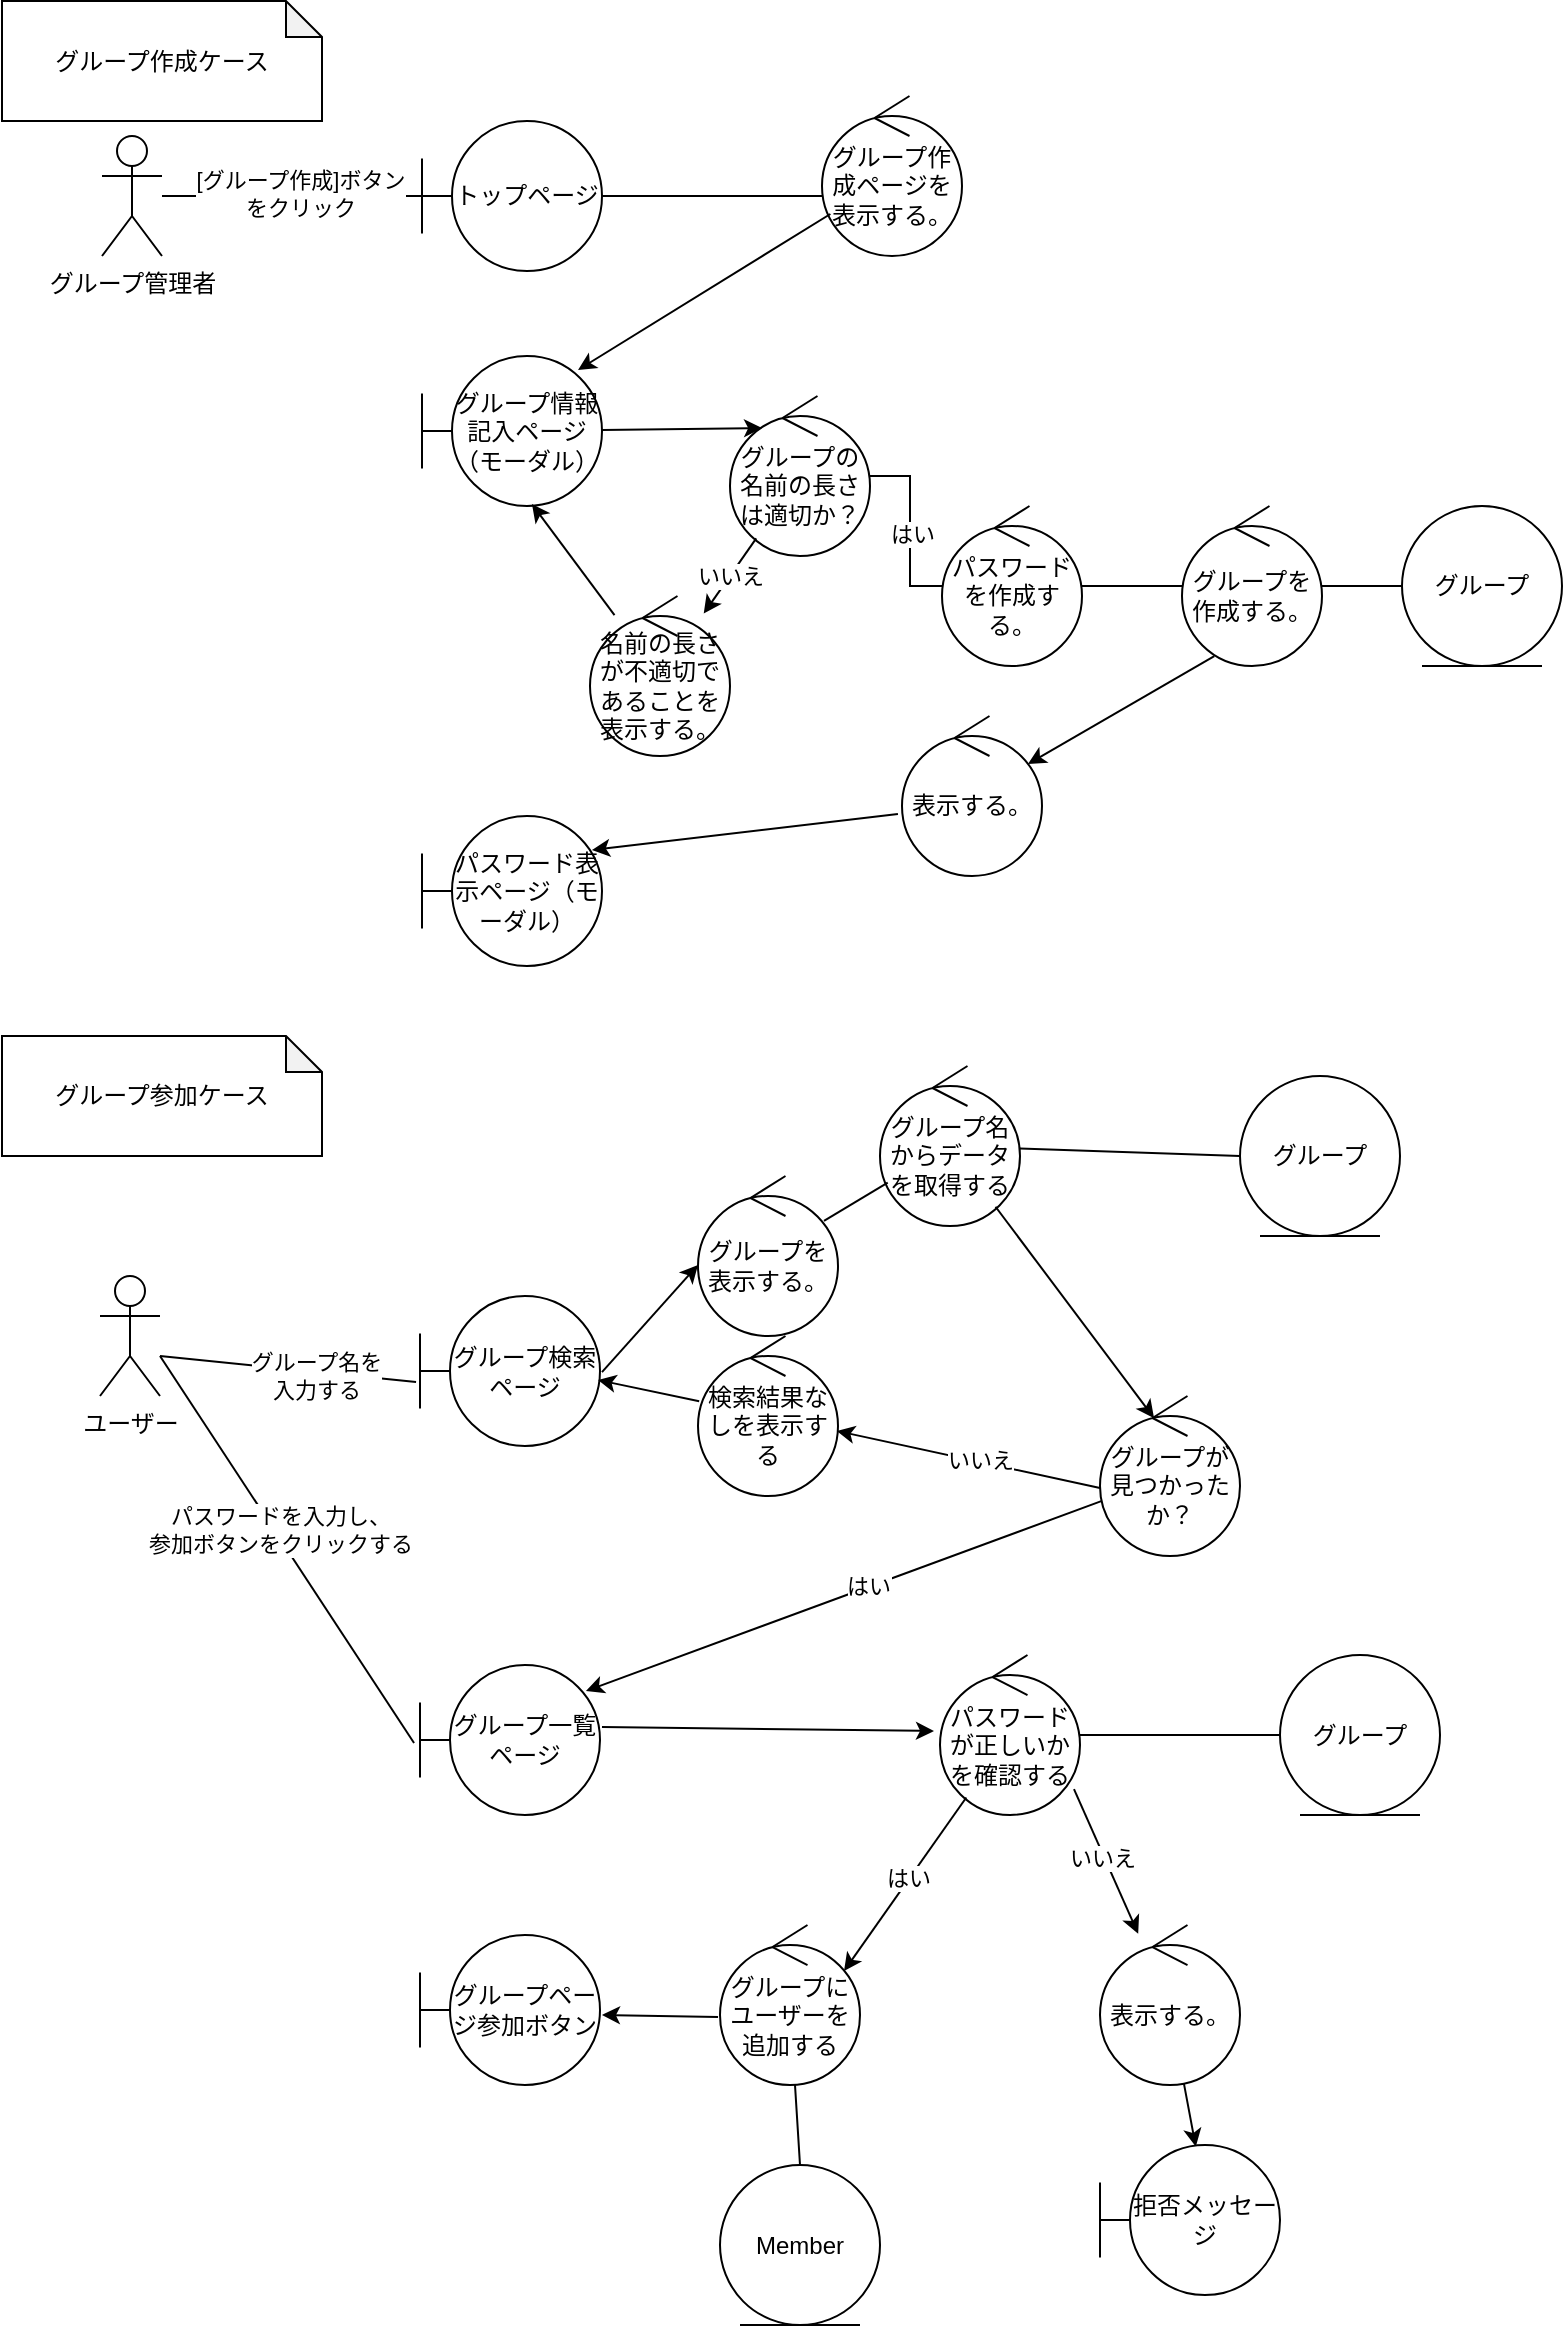 <mxfile version="20.0.3" type="github" pages="2">
  <diagram id="H1uxGlW3iGUyW5Hqwg1S" name="ルールグループシステム">
    <mxGraphModel dx="1002" dy="612" grid="1" gridSize="10" guides="1" tooltips="1" connect="1" arrows="1" fold="1" page="1" pageScale="1" pageWidth="827" pageHeight="1169" math="0" shadow="0">
      <root>
        <mxCell id="0" />
        <mxCell id="1" parent="0" />
        <mxCell id="taYDyw4AJL5Jt9h-xHY9-10" style="edgeStyle=orthogonalEdgeStyle;rounded=0;orthogonalLoop=1;jettySize=auto;html=1;entryX=0.143;entryY=0.625;entryDx=0;entryDy=0;entryPerimeter=0;endArrow=none;endFill=0;" parent="1" source="taYDyw4AJL5Jt9h-xHY9-1" target="taYDyw4AJL5Jt9h-xHY9-5" edge="1">
          <mxGeometry relative="1" as="geometry" />
        </mxCell>
        <mxCell id="taYDyw4AJL5Jt9h-xHY9-1" value="トップページ" style="shape=umlBoundary;whiteSpace=wrap;html=1;" parent="1" vertex="1">
          <mxGeometry x="240" y="112.5" width="90" height="75" as="geometry" />
        </mxCell>
        <mxCell id="taYDyw4AJL5Jt9h-xHY9-7" style="edgeStyle=orthogonalEdgeStyle;rounded=0;orthogonalLoop=1;jettySize=auto;html=1;endArrow=none;endFill=0;" parent="1" source="taYDyw4AJL5Jt9h-xHY9-2" target="taYDyw4AJL5Jt9h-xHY9-1" edge="1">
          <mxGeometry relative="1" as="geometry" />
        </mxCell>
        <mxCell id="taYDyw4AJL5Jt9h-xHY9-8" value="&lt;div&gt;[グループ作成]ボタン&lt;/div&gt;&lt;div&gt;をクリック&lt;/div&gt;" style="edgeLabel;html=1;align=center;verticalAlign=middle;resizable=0;points=[];" parent="taYDyw4AJL5Jt9h-xHY9-7" vertex="1" connectable="0">
          <mxGeometry x="0.061" y="1" relative="1" as="geometry">
            <mxPoint as="offset" />
          </mxGeometry>
        </mxCell>
        <mxCell id="taYDyw4AJL5Jt9h-xHY9-2" value="グループ管理者" style="shape=umlActor;verticalLabelPosition=bottom;verticalAlign=top;html=1;outlineConnect=0;" parent="1" vertex="1">
          <mxGeometry x="80" y="120" width="30" height="60" as="geometry" />
        </mxCell>
        <mxCell id="taYDyw4AJL5Jt9h-xHY9-4" value="グループ情報記入ページ（モーダル）" style="shape=umlBoundary;whiteSpace=wrap;html=1;" parent="1" vertex="1">
          <mxGeometry x="240" y="230" width="90" height="75" as="geometry" />
        </mxCell>
        <mxCell id="taYDyw4AJL5Jt9h-xHY9-5" value="グループ作成ページを表示する。" style="ellipse;shape=umlControl;whiteSpace=wrap;html=1;" parent="1" vertex="1">
          <mxGeometry x="440" y="100" width="70" height="80" as="geometry" />
        </mxCell>
        <mxCell id="taYDyw4AJL5Jt9h-xHY9-12" value="" style="endArrow=classic;html=1;rounded=0;entryX=0.867;entryY=0.093;entryDx=0;entryDy=0;entryPerimeter=0;" parent="1" source="taYDyw4AJL5Jt9h-xHY9-5" target="taYDyw4AJL5Jt9h-xHY9-4" edge="1">
          <mxGeometry width="50" height="50" relative="1" as="geometry">
            <mxPoint x="390" y="390" as="sourcePoint" />
            <mxPoint x="440" y="340" as="targetPoint" />
          </mxGeometry>
        </mxCell>
        <mxCell id="taYDyw4AJL5Jt9h-xHY9-13" value="&lt;div&gt;パスワード表示ページ（モーダル）&lt;/div&gt;" style="shape=umlBoundary;whiteSpace=wrap;html=1;" parent="1" vertex="1">
          <mxGeometry x="240" y="460" width="90" height="75" as="geometry" />
        </mxCell>
        <mxCell id="taYDyw4AJL5Jt9h-xHY9-19" style="edgeStyle=orthogonalEdgeStyle;rounded=0;orthogonalLoop=1;jettySize=auto;html=1;endArrow=none;endFill=0;" parent="1" source="taYDyw4AJL5Jt9h-xHY9-14" target="taYDyw4AJL5Jt9h-xHY9-16" edge="1">
          <mxGeometry relative="1" as="geometry" />
        </mxCell>
        <mxCell id="taYDyw4AJL5Jt9h-xHY9-77" value="はい" style="edgeLabel;html=1;align=center;verticalAlign=middle;resizable=0;points=[];" parent="taYDyw4AJL5Jt9h-xHY9-19" vertex="1" connectable="0">
          <mxGeometry x="0.077" y="1" relative="1" as="geometry">
            <mxPoint as="offset" />
          </mxGeometry>
        </mxCell>
        <mxCell id="taYDyw4AJL5Jt9h-xHY9-14" value="グループの名前の長さは適切か？" style="ellipse;shape=umlControl;whiteSpace=wrap;html=1;" parent="1" vertex="1">
          <mxGeometry x="394" y="250" width="70" height="80" as="geometry" />
        </mxCell>
        <mxCell id="taYDyw4AJL5Jt9h-xHY9-15" value="" style="endArrow=classic;html=1;rounded=0;entryX=0.229;entryY=0.2;entryDx=0;entryDy=0;entryPerimeter=0;" parent="1" source="taYDyw4AJL5Jt9h-xHY9-4" target="taYDyw4AJL5Jt9h-xHY9-14" edge="1">
          <mxGeometry width="50" height="50" relative="1" as="geometry">
            <mxPoint x="454.184" y="168.964" as="sourcePoint" />
            <mxPoint x="328.03" y="246.975" as="targetPoint" />
          </mxGeometry>
        </mxCell>
        <mxCell id="taYDyw4AJL5Jt9h-xHY9-20" style="edgeStyle=orthogonalEdgeStyle;rounded=0;orthogonalLoop=1;jettySize=auto;html=1;endArrow=none;endFill=0;" parent="1" source="taYDyw4AJL5Jt9h-xHY9-16" target="taYDyw4AJL5Jt9h-xHY9-17" edge="1">
          <mxGeometry relative="1" as="geometry" />
        </mxCell>
        <mxCell id="taYDyw4AJL5Jt9h-xHY9-16" value="パスワードを作成する。" style="ellipse;shape=umlControl;whiteSpace=wrap;html=1;" parent="1" vertex="1">
          <mxGeometry x="500" y="305" width="70" height="80" as="geometry" />
        </mxCell>
        <mxCell id="taYDyw4AJL5Jt9h-xHY9-25" style="edgeStyle=orthogonalEdgeStyle;rounded=0;orthogonalLoop=1;jettySize=auto;html=1;entryX=0;entryY=0.5;entryDx=0;entryDy=0;endArrow=none;endFill=0;" parent="1" source="taYDyw4AJL5Jt9h-xHY9-17" target="taYDyw4AJL5Jt9h-xHY9-18" edge="1">
          <mxGeometry relative="1" as="geometry" />
        </mxCell>
        <mxCell id="taYDyw4AJL5Jt9h-xHY9-17" value="グループを作成する。" style="ellipse;shape=umlControl;whiteSpace=wrap;html=1;" parent="1" vertex="1">
          <mxGeometry x="620" y="305" width="70" height="80" as="geometry" />
        </mxCell>
        <mxCell id="taYDyw4AJL5Jt9h-xHY9-18" value="グループ" style="ellipse;shape=umlEntity;whiteSpace=wrap;html=1;" parent="1" vertex="1">
          <mxGeometry x="730" y="305" width="80" height="80" as="geometry" />
        </mxCell>
        <mxCell id="taYDyw4AJL5Jt9h-xHY9-22" value="表示する。" style="ellipse;shape=umlControl;whiteSpace=wrap;html=1;" parent="1" vertex="1">
          <mxGeometry x="480" y="410" width="70" height="80" as="geometry" />
        </mxCell>
        <mxCell id="taYDyw4AJL5Jt9h-xHY9-23" value="" style="endArrow=classic;html=1;rounded=0;entryX=0.9;entryY=0.3;entryDx=0;entryDy=0;entryPerimeter=0;" parent="1" target="taYDyw4AJL5Jt9h-xHY9-22" edge="1">
          <mxGeometry width="50" height="50" relative="1" as="geometry">
            <mxPoint x="636.154" y="380.004" as="sourcePoint" />
            <mxPoint x="550" y="430" as="targetPoint" />
          </mxGeometry>
        </mxCell>
        <mxCell id="taYDyw4AJL5Jt9h-xHY9-24" value="" style="endArrow=classic;html=1;rounded=0;entryX=0.944;entryY=0.227;entryDx=0;entryDy=0;entryPerimeter=0;exitX=-0.029;exitY=0.613;exitDx=0;exitDy=0;exitPerimeter=0;" parent="1" source="taYDyw4AJL5Jt9h-xHY9-22" target="taYDyw4AJL5Jt9h-xHY9-13" edge="1">
          <mxGeometry width="50" height="50" relative="1" as="geometry">
            <mxPoint x="460.154" y="450.004" as="sourcePoint" />
            <mxPoint x="367" y="504" as="targetPoint" />
          </mxGeometry>
        </mxCell>
        <mxCell id="taYDyw4AJL5Jt9h-xHY9-26" value="ユーザー" style="shape=umlActor;verticalLabelPosition=bottom;verticalAlign=top;html=1;outlineConnect=0;" parent="1" vertex="1">
          <mxGeometry x="79" y="690" width="30" height="60" as="geometry" />
        </mxCell>
        <mxCell id="taYDyw4AJL5Jt9h-xHY9-27" value="グループ検索ページ" style="shape=umlBoundary;whiteSpace=wrap;html=1;" parent="1" vertex="1">
          <mxGeometry x="239" y="700" width="90" height="75" as="geometry" />
        </mxCell>
        <mxCell id="taYDyw4AJL5Jt9h-xHY9-29" value="グループを表示する。" style="ellipse;shape=umlControl;whiteSpace=wrap;html=1;" parent="1" vertex="1">
          <mxGeometry x="378" y="640" width="70" height="80" as="geometry" />
        </mxCell>
        <mxCell id="taYDyw4AJL5Jt9h-xHY9-31" value="グループ一覧ページ" style="shape=umlBoundary;whiteSpace=wrap;html=1;" parent="1" vertex="1">
          <mxGeometry x="239" y="884.51" width="90" height="75" as="geometry" />
        </mxCell>
        <mxCell id="taYDyw4AJL5Jt9h-xHY9-32" value="グループにユーザーを追加する" style="ellipse;shape=umlControl;whiteSpace=wrap;html=1;" parent="1" vertex="1">
          <mxGeometry x="389" y="1014.51" width="70" height="80" as="geometry" />
        </mxCell>
        <mxCell id="taYDyw4AJL5Jt9h-xHY9-35" style="edgeStyle=orthogonalEdgeStyle;rounded=0;orthogonalLoop=1;jettySize=auto;html=1;endArrow=none;endFill=0;" parent="1" source="taYDyw4AJL5Jt9h-xHY9-33" target="taYDyw4AJL5Jt9h-xHY9-34" edge="1">
          <mxGeometry relative="1" as="geometry" />
        </mxCell>
        <mxCell id="taYDyw4AJL5Jt9h-xHY9-33" value="パスワードが正しいかを確認する" style="ellipse;shape=umlControl;whiteSpace=wrap;html=1;" parent="1" vertex="1">
          <mxGeometry x="499" y="879.51" width="70" height="80" as="geometry" />
        </mxCell>
        <mxCell id="taYDyw4AJL5Jt9h-xHY9-34" value="グループ" style="ellipse;shape=umlEntity;whiteSpace=wrap;html=1;" parent="1" vertex="1">
          <mxGeometry x="669" y="879.51" width="80" height="80" as="geometry" />
        </mxCell>
        <mxCell id="taYDyw4AJL5Jt9h-xHY9-36" value="" style="endArrow=classic;html=1;rounded=0;entryX=0.886;entryY=0.288;entryDx=0;entryDy=0;entryPerimeter=0;" parent="1" source="taYDyw4AJL5Jt9h-xHY9-33" target="taYDyw4AJL5Jt9h-xHY9-32" edge="1">
          <mxGeometry width="50" height="50" relative="1" as="geometry">
            <mxPoint x="569.004" y="974.514" as="sourcePoint" />
            <mxPoint x="475.85" y="1028.51" as="targetPoint" />
          </mxGeometry>
        </mxCell>
        <mxCell id="taYDyw4AJL5Jt9h-xHY9-48" value="はい" style="edgeLabel;html=1;align=center;verticalAlign=middle;resizable=0;points=[];" parent="taYDyw4AJL5Jt9h-xHY9-36" vertex="1" connectable="0">
          <mxGeometry x="-0.072" y="-1" relative="1" as="geometry">
            <mxPoint as="offset" />
          </mxGeometry>
        </mxCell>
        <mxCell id="taYDyw4AJL5Jt9h-xHY9-37" value="表示する。" style="ellipse;shape=umlControl;whiteSpace=wrap;html=1;" parent="1" vertex="1">
          <mxGeometry x="579" y="1014.51" width="70" height="80" as="geometry" />
        </mxCell>
        <mxCell id="taYDyw4AJL5Jt9h-xHY9-38" value="グループページ参加ボタン" style="shape=umlBoundary;whiteSpace=wrap;html=1;" parent="1" vertex="1">
          <mxGeometry x="239" y="1019.51" width="90" height="75" as="geometry" />
        </mxCell>
        <mxCell id="taYDyw4AJL5Jt9h-xHY9-39" value="" style="endArrow=classic;html=1;rounded=0;entryX=1.011;entryY=0.533;entryDx=0;entryDy=0;entryPerimeter=0;exitX=-0.014;exitY=0.575;exitDx=0;exitDy=0;exitPerimeter=0;" parent="1" source="taYDyw4AJL5Jt9h-xHY9-32" target="taYDyw4AJL5Jt9h-xHY9-38" edge="1">
          <mxGeometry width="50" height="50" relative="1" as="geometry">
            <mxPoint x="364.96" y="1064.51" as="sourcePoint" />
            <mxPoint x="309" y="1147.51" as="targetPoint" />
          </mxGeometry>
        </mxCell>
        <mxCell id="taYDyw4AJL5Jt9h-xHY9-40" value="" style="endArrow=classic;html=1;rounded=0;entryX=0;entryY=0.556;entryDx=0;entryDy=0;entryPerimeter=0;exitX=1.011;exitY=0.507;exitDx=0;exitDy=0;exitPerimeter=0;" parent="1" source="taYDyw4AJL5Jt9h-xHY9-27" target="taYDyw4AJL5Jt9h-xHY9-29" edge="1">
          <mxGeometry width="50" height="50" relative="1" as="geometry">
            <mxPoint x="522.233" y="886.323" as="sourcePoint" />
            <mxPoint x="461.02" y="973.04" as="targetPoint" />
          </mxGeometry>
        </mxCell>
        <mxCell id="taYDyw4AJL5Jt9h-xHY9-41" value="" style="endArrow=classic;html=1;rounded=0;entryX=0.922;entryY=0.173;entryDx=0;entryDy=0;entryPerimeter=0;" parent="1" source="taYDyw4AJL5Jt9h-xHY9-65" target="taYDyw4AJL5Jt9h-xHY9-31" edge="1">
          <mxGeometry width="50" height="50" relative="1" as="geometry">
            <mxPoint x="339.99" y="748.025" as="sourcePoint" />
            <mxPoint x="409" y="751.98" as="targetPoint" />
            <Array as="points" />
          </mxGeometry>
        </mxCell>
        <mxCell id="taYDyw4AJL5Jt9h-xHY9-66" value="はい" style="edgeLabel;html=1;align=center;verticalAlign=middle;resizable=0;points=[];" parent="taYDyw4AJL5Jt9h-xHY9-41" vertex="1" connectable="0">
          <mxGeometry x="-0.091" y="-1" relative="1" as="geometry">
            <mxPoint as="offset" />
          </mxGeometry>
        </mxCell>
        <mxCell id="taYDyw4AJL5Jt9h-xHY9-42" style="rounded=0;orthogonalLoop=1;jettySize=auto;html=1;entryX=-0.033;entryY=0.52;entryDx=0;entryDy=0;entryPerimeter=0;endArrow=none;endFill=0;" parent="1" target="taYDyw4AJL5Jt9h-xHY9-31" edge="1">
          <mxGeometry relative="1" as="geometry">
            <mxPoint x="109" y="730" as="sourcePoint" />
            <mxPoint x="229.01" y="730" as="targetPoint" />
          </mxGeometry>
        </mxCell>
        <mxCell id="taYDyw4AJL5Jt9h-xHY9-46" value="&lt;div&gt;パスワードを入力し、&lt;/div&gt;&lt;div&gt;参加ボタンをクリックする&lt;/div&gt;" style="edgeLabel;html=1;align=center;verticalAlign=middle;resizable=0;points=[];" parent="taYDyw4AJL5Jt9h-xHY9-42" vertex="1" connectable="0">
          <mxGeometry x="-0.261" y="-3" relative="1" as="geometry">
            <mxPoint x="15" y="14" as="offset" />
          </mxGeometry>
        </mxCell>
        <mxCell id="taYDyw4AJL5Jt9h-xHY9-44" style="rounded=0;orthogonalLoop=1;jettySize=auto;html=1;entryX=-0.022;entryY=0.573;entryDx=0;entryDy=0;entryPerimeter=0;endArrow=none;endFill=0;" parent="1" target="taYDyw4AJL5Jt9h-xHY9-27" edge="1">
          <mxGeometry relative="1" as="geometry">
            <mxPoint x="109" y="730" as="sourcePoint" />
            <mxPoint x="246.03" y="859" as="targetPoint" />
          </mxGeometry>
        </mxCell>
        <mxCell id="taYDyw4AJL5Jt9h-xHY9-45" value="&lt;div&gt;グループ名を&lt;/div&gt;&lt;div&gt;入力する&lt;/div&gt;" style="edgeLabel;html=1;align=center;verticalAlign=middle;resizable=0;points=[];" parent="taYDyw4AJL5Jt9h-xHY9-44" vertex="1" connectable="0">
          <mxGeometry x="0.222" y="-2" relative="1" as="geometry">
            <mxPoint as="offset" />
          </mxGeometry>
        </mxCell>
        <mxCell id="taYDyw4AJL5Jt9h-xHY9-47" value="" style="endArrow=classic;html=1;rounded=0;entryX=-0.043;entryY=0.475;entryDx=0;entryDy=0;entryPerimeter=0;exitX=1.011;exitY=0.413;exitDx=0;exitDy=0;exitPerimeter=0;" parent="1" source="taYDyw4AJL5Jt9h-xHY9-31" target="taYDyw4AJL5Jt9h-xHY9-33" edge="1">
          <mxGeometry width="50" height="50" relative="1" as="geometry">
            <mxPoint x="414.843" y="844.138" as="sourcePoint" />
            <mxPoint x="331.98" y="907.485" as="targetPoint" />
          </mxGeometry>
        </mxCell>
        <mxCell id="taYDyw4AJL5Jt9h-xHY9-49" value="" style="endArrow=classic;html=1;rounded=0;exitX=0.957;exitY=0.838;exitDx=0;exitDy=0;exitPerimeter=0;" parent="1" source="taYDyw4AJL5Jt9h-xHY9-33" target="taYDyw4AJL5Jt9h-xHY9-37" edge="1">
          <mxGeometry width="50" height="50" relative="1" as="geometry">
            <mxPoint x="522.233" y="960.833" as="sourcePoint" />
            <mxPoint x="461.02" y="1047.55" as="targetPoint" />
          </mxGeometry>
        </mxCell>
        <mxCell id="taYDyw4AJL5Jt9h-xHY9-50" value="いいえ" style="edgeLabel;html=1;align=center;verticalAlign=middle;resizable=0;points=[];" parent="taYDyw4AJL5Jt9h-xHY9-49" vertex="1" connectable="0">
          <mxGeometry x="-0.072" y="-1" relative="1" as="geometry">
            <mxPoint as="offset" />
          </mxGeometry>
        </mxCell>
        <mxCell id="taYDyw4AJL5Jt9h-xHY9-52" value="" style="endArrow=classic;html=1;rounded=0;" parent="1" source="taYDyw4AJL5Jt9h-xHY9-37" edge="1">
          <mxGeometry width="50" height="50" relative="1" as="geometry">
            <mxPoint x="459" y="1163.495" as="sourcePoint" />
            <mxPoint x="626.879" y="1125.347" as="targetPoint" />
          </mxGeometry>
        </mxCell>
        <mxCell id="taYDyw4AJL5Jt9h-xHY9-53" value="拒否メッセージ" style="shape=umlBoundary;whiteSpace=wrap;html=1;" parent="1" vertex="1">
          <mxGeometry x="579" y="1124.51" width="90" height="75" as="geometry" />
        </mxCell>
        <mxCell id="taYDyw4AJL5Jt9h-xHY9-54" value="グループ名からデータを取得する" style="ellipse;shape=umlControl;whiteSpace=wrap;html=1;" parent="1" vertex="1">
          <mxGeometry x="469" y="585" width="70" height="80" as="geometry" />
        </mxCell>
        <mxCell id="taYDyw4AJL5Jt9h-xHY9-56" value="グループ" style="ellipse;shape=umlEntity;whiteSpace=wrap;html=1;" parent="1" vertex="1">
          <mxGeometry x="649" y="590" width="80" height="80" as="geometry" />
        </mxCell>
        <mxCell id="taYDyw4AJL5Jt9h-xHY9-57" style="rounded=0;orthogonalLoop=1;jettySize=auto;html=1;entryX=0;entryY=0.5;entryDx=0;entryDy=0;endArrow=none;endFill=0;" parent="1" target="taYDyw4AJL5Jt9h-xHY9-56" edge="1">
          <mxGeometry relative="1" as="geometry">
            <mxPoint x="538.984" y="626.206" as="sourcePoint" />
            <mxPoint x="676.03" y="797" as="targetPoint" />
          </mxGeometry>
        </mxCell>
        <mxCell id="taYDyw4AJL5Jt9h-xHY9-60" style="rounded=0;orthogonalLoop=1;jettySize=auto;html=1;entryX=0.9;entryY=0.281;entryDx=0;entryDy=0;endArrow=none;endFill=0;entryPerimeter=0;" parent="1" target="taYDyw4AJL5Jt9h-xHY9-29" edge="1">
          <mxGeometry relative="1" as="geometry">
            <mxPoint x="472.87" y="643.283" as="sourcePoint" />
            <mxPoint x="649" y="660" as="targetPoint" />
          </mxGeometry>
        </mxCell>
        <mxCell id="taYDyw4AJL5Jt9h-xHY9-61" value="Member" style="ellipse;shape=umlEntity;whiteSpace=wrap;html=1;" parent="1" vertex="1">
          <mxGeometry x="389" y="1134.51" width="80" height="80" as="geometry" />
        </mxCell>
        <mxCell id="taYDyw4AJL5Jt9h-xHY9-62" style="rounded=0;orthogonalLoop=1;jettySize=auto;html=1;endArrow=none;endFill=0;exitX=0.5;exitY=0;exitDx=0;exitDy=0;" parent="1" source="taYDyw4AJL5Jt9h-xHY9-61" target="taYDyw4AJL5Jt9h-xHY9-32" edge="1">
          <mxGeometry relative="1" as="geometry">
            <mxPoint x="524.81" y="764.081" as="sourcePoint" />
            <mxPoint x="472" y="804.49" as="targetPoint" />
          </mxGeometry>
        </mxCell>
        <mxCell id="taYDyw4AJL5Jt9h-xHY9-65" value="グループが見つかったか？" style="ellipse;shape=umlControl;whiteSpace=wrap;html=1;" parent="1" vertex="1">
          <mxGeometry x="579" y="750" width="70" height="80" as="geometry" />
        </mxCell>
        <mxCell id="taYDyw4AJL5Jt9h-xHY9-68" value="" style="endArrow=classic;html=1;rounded=0;entryX=0.386;entryY=0.138;entryDx=0;entryDy=0;entryPerimeter=0;" parent="1" target="taYDyw4AJL5Jt9h-xHY9-65" edge="1">
          <mxGeometry width="50" height="50" relative="1" as="geometry">
            <mxPoint x="526.778" y="655.37" as="sourcePoint" />
            <mxPoint x="388" y="694.48" as="targetPoint" />
          </mxGeometry>
        </mxCell>
        <mxCell id="taYDyw4AJL5Jt9h-xHY9-72" value="検索結果なしを表示する" style="ellipse;shape=umlControl;whiteSpace=wrap;html=1;" parent="1" vertex="1">
          <mxGeometry x="378" y="720" width="70" height="80" as="geometry" />
        </mxCell>
        <mxCell id="taYDyw4AJL5Jt9h-xHY9-73" value="" style="endArrow=classic;html=1;rounded=0;exitX=0;exitY=0.575;exitDx=0;exitDy=0;exitPerimeter=0;" parent="1" source="taYDyw4AJL5Jt9h-xHY9-65" target="taYDyw4AJL5Jt9h-xHY9-72" edge="1">
          <mxGeometry width="50" height="50" relative="1" as="geometry">
            <mxPoint x="545.779" y="651.762" as="sourcePoint" />
            <mxPoint x="696.02" y="731.04" as="targetPoint" />
          </mxGeometry>
        </mxCell>
        <mxCell id="taYDyw4AJL5Jt9h-xHY9-74" value="いいえ" style="edgeLabel;html=1;align=center;verticalAlign=middle;resizable=0;points=[];" parent="taYDyw4AJL5Jt9h-xHY9-73" vertex="1" connectable="0">
          <mxGeometry x="-0.09" y="-1" relative="1" as="geometry">
            <mxPoint as="offset" />
          </mxGeometry>
        </mxCell>
        <mxCell id="taYDyw4AJL5Jt9h-xHY9-75" value="" style="endArrow=classic;html=1;rounded=0;entryX=0.989;entryY=0.56;entryDx=0;entryDy=0;entryPerimeter=0;" parent="1" source="taYDyw4AJL5Jt9h-xHY9-72" target="taYDyw4AJL5Jt9h-xHY9-27" edge="1">
          <mxGeometry width="50" height="50" relative="1" as="geometry">
            <mxPoint x="339.99" y="748.025" as="sourcePoint" />
            <mxPoint x="388" y="694.48" as="targetPoint" />
          </mxGeometry>
        </mxCell>
        <mxCell id="taYDyw4AJL5Jt9h-xHY9-76" value="名前の長さが不適切であることを表示する。" style="ellipse;shape=umlControl;whiteSpace=wrap;html=1;" parent="1" vertex="1">
          <mxGeometry x="324" y="350" width="70" height="80" as="geometry" />
        </mxCell>
        <mxCell id="taYDyw4AJL5Jt9h-xHY9-78" value="いいえ" style="endArrow=classic;html=1;rounded=0;" parent="1" source="taYDyw4AJL5Jt9h-xHY9-14" target="taYDyw4AJL5Jt9h-xHY9-76" edge="1">
          <mxGeometry width="50" height="50" relative="1" as="geometry">
            <mxPoint x="340" y="276.96" as="sourcePoint" />
            <mxPoint x="420.03" y="276" as="targetPoint" />
          </mxGeometry>
        </mxCell>
        <mxCell id="taYDyw4AJL5Jt9h-xHY9-79" value="" style="endArrow=classic;html=1;rounded=0;entryX=0.611;entryY=0.987;entryDx=0;entryDy=0;entryPerimeter=0;" parent="1" source="taYDyw4AJL5Jt9h-xHY9-76" target="taYDyw4AJL5Jt9h-xHY9-4" edge="1">
          <mxGeometry width="50" height="50" relative="1" as="geometry">
            <mxPoint x="340" y="276.96" as="sourcePoint" />
            <mxPoint x="420.03" y="276" as="targetPoint" />
          </mxGeometry>
        </mxCell>
        <mxCell id="taYDyw4AJL5Jt9h-xHY9-80" value="グループ作成ケース" style="shape=note;whiteSpace=wrap;html=1;backgroundOutline=1;darkOpacity=0.05;rounded=0;fontFamily=Helvetica;fontSize=12;fontColor=default;strokeColor=default;fillColor=default;size=18;" parent="1" vertex="1">
          <mxGeometry x="30" y="52.5" width="160" height="60" as="geometry" />
        </mxCell>
        <mxCell id="taYDyw4AJL5Jt9h-xHY9-81" value="グループ参加ケース" style="shape=note;whiteSpace=wrap;html=1;backgroundOutline=1;darkOpacity=0.05;rounded=0;fontFamily=Helvetica;fontSize=12;fontColor=default;strokeColor=default;fillColor=default;size=18;" parent="1" vertex="1">
          <mxGeometry x="30" y="570" width="160" height="60" as="geometry" />
        </mxCell>
      </root>
    </mxGraphModel>
  </diagram>
  <diagram id="TydMstK5_w2CYme2i1V-" name="ルール提案システム">
    <mxGraphModel dx="1113" dy="680" grid="1" gridSize="10" guides="1" tooltips="1" connect="1" arrows="1" fold="1" page="1" pageScale="1" pageWidth="827" pageHeight="1169" math="0" shadow="0">
      <root>
        <mxCell id="0" />
        <mxCell id="1" parent="0" />
        <mxCell id="rTAiHipPOmU6lrk4ibyH-2" value="ルールページ" style="shape=umlBoundary;whiteSpace=wrap;html=1;" vertex="1" parent="1">
          <mxGeometry x="240" y="112.5" width="90" height="75" as="geometry" />
        </mxCell>
        <mxCell id="rTAiHipPOmU6lrk4ibyH-3" style="edgeStyle=orthogonalEdgeStyle;rounded=0;orthogonalLoop=1;jettySize=auto;html=1;endArrow=none;endFill=0;" edge="1" parent="1" source="rTAiHipPOmU6lrk4ibyH-5" target="rTAiHipPOmU6lrk4ibyH-2">
          <mxGeometry relative="1" as="geometry" />
        </mxCell>
        <mxCell id="rTAiHipPOmU6lrk4ibyH-4" value="&lt;div&gt;ルール名。内容、重要度&lt;/div&gt;&lt;div&gt;を記入し、&lt;/div&gt;&lt;div&gt;ルール作成ボタン&lt;/div&gt;&lt;div&gt;をクリックする。&lt;/div&gt;" style="edgeLabel;html=1;align=center;verticalAlign=middle;resizable=0;points=[];" vertex="1" connectable="0" parent="rTAiHipPOmU6lrk4ibyH-3">
          <mxGeometry x="0.061" y="1" relative="1" as="geometry">
            <mxPoint as="offset" />
          </mxGeometry>
        </mxCell>
        <mxCell id="rTAiHipPOmU6lrk4ibyH-5" value="グループ管理者" style="shape=umlActor;verticalLabelPosition=bottom;verticalAlign=top;html=1;outlineConnect=0;" vertex="1" parent="1">
          <mxGeometry x="80" y="120" width="30" height="60" as="geometry" />
        </mxCell>
        <mxCell id="rTAiHipPOmU6lrk4ibyH-6" value="記入されていない項目があると表示される" style="shape=umlBoundary;whiteSpace=wrap;html=1;" vertex="1" parent="1">
          <mxGeometry x="240" y="230" width="90" height="75" as="geometry" />
        </mxCell>
        <mxCell id="rTAiHipPOmU6lrk4ibyH-7" value="&lt;div&gt;ルール名、内容、&lt;/div&gt;&lt;div&gt;重要度が記載されているか&lt;/div&gt;" style="ellipse;shape=umlControl;whiteSpace=wrap;html=1;" vertex="1" parent="1">
          <mxGeometry x="429" y="60" width="70" height="80" as="geometry" />
        </mxCell>
        <mxCell id="rTAiHipPOmU6lrk4ibyH-8" value="" style="endArrow=classic;html=1;rounded=0;entryX=0.867;entryY=0.093;entryDx=0;entryDy=0;entryPerimeter=0;" edge="1" parent="1" source="rTAiHipPOmU6lrk4ibyH-7" target="rTAiHipPOmU6lrk4ibyH-6">
          <mxGeometry width="50" height="50" relative="1" as="geometry">
            <mxPoint x="390" y="390" as="sourcePoint" />
            <mxPoint x="440" y="340" as="targetPoint" />
          </mxGeometry>
        </mxCell>
        <mxCell id="9t6xQMd7Xf6JYlQ98U8V-2" value="いいえ" style="edgeLabel;html=1;align=center;verticalAlign=middle;resizable=0;points=[];" vertex="1" connectable="0" parent="rTAiHipPOmU6lrk4ibyH-8">
          <mxGeometry x="-0.207" relative="1" as="geometry">
            <mxPoint as="offset" />
          </mxGeometry>
        </mxCell>
        <mxCell id="rTAiHipPOmU6lrk4ibyH-9" value="提案ルールページ" style="shape=umlBoundary;whiteSpace=wrap;html=1;" vertex="1" parent="1">
          <mxGeometry x="240" y="460" width="90" height="75" as="geometry" />
        </mxCell>
        <mxCell id="rTAiHipPOmU6lrk4ibyH-18" value="提案ルール" style="ellipse;shape=umlEntity;whiteSpace=wrap;html=1;" vertex="1" parent="1">
          <mxGeometry x="729" y="270" width="80" height="80" as="geometry" />
        </mxCell>
        <mxCell id="rTAiHipPOmU6lrk4ibyH-21" value="" style="endArrow=classic;html=1;rounded=0;entryX=1;entryY=0.375;entryDx=0;entryDy=0;entryPerimeter=0;" edge="1" parent="1" source="rTAiHipPOmU6lrk4ibyH-18" target="9t6xQMd7Xf6JYlQ98U8V-8">
          <mxGeometry width="50" height="50" relative="1" as="geometry">
            <mxPoint x="477.97" y="459.04" as="sourcePoint" />
            <mxPoint x="420" y="410" as="targetPoint" />
          </mxGeometry>
        </mxCell>
        <mxCell id="rTAiHipPOmU6lrk4ibyH-22" value="ユーザー" style="shape=umlActor;verticalLabelPosition=bottom;verticalAlign=top;html=1;outlineConnect=0;" vertex="1" parent="1">
          <mxGeometry x="79" y="690" width="30" height="60" as="geometry" />
        </mxCell>
        <mxCell id="rTAiHipPOmU6lrk4ibyH-23" value="提案ルールページ" style="shape=umlBoundary;whiteSpace=wrap;html=1;" vertex="1" parent="1">
          <mxGeometry x="239" y="700" width="90" height="75" as="geometry" />
        </mxCell>
        <mxCell id="rTAiHipPOmU6lrk4ibyH-24" value="提案ルールの承認がグループ全員かを確認する。" style="ellipse;shape=umlControl;whiteSpace=wrap;html=1;" vertex="1" parent="1">
          <mxGeometry x="378" y="640" width="70" height="80" as="geometry" />
        </mxCell>
        <mxCell id="rTAiHipPOmU6lrk4ibyH-25" value="承認ルールページ" style="shape=umlBoundary;whiteSpace=wrap;html=1;" vertex="1" parent="1">
          <mxGeometry x="250" y="1040" width="90" height="75" as="geometry" />
        </mxCell>
        <mxCell id="rTAiHipPOmU6lrk4ibyH-35" value="" style="endArrow=classic;html=1;rounded=0;entryX=0;entryY=0.556;entryDx=0;entryDy=0;entryPerimeter=0;exitX=1.011;exitY=0.507;exitDx=0;exitDy=0;exitPerimeter=0;" edge="1" parent="1" source="rTAiHipPOmU6lrk4ibyH-23" target="rTAiHipPOmU6lrk4ibyH-24">
          <mxGeometry width="50" height="50" relative="1" as="geometry">
            <mxPoint x="522.233" y="886.323" as="sourcePoint" />
            <mxPoint x="461.02" y="973.04" as="targetPoint" />
          </mxGeometry>
        </mxCell>
        <mxCell id="rTAiHipPOmU6lrk4ibyH-36" value="" style="endArrow=classic;html=1;rounded=0;exitX=0.541;exitY=1.083;exitDx=0;exitDy=0;exitPerimeter=0;entryX=0.211;entryY=0.194;entryDx=0;entryDy=0;entryPerimeter=0;" edge="1" parent="1" source="rTAiHipPOmU6lrk4ibyH-24" target="9t6xQMd7Xf6JYlQ98U8V-31">
          <mxGeometry width="50" height="50" relative="1" as="geometry">
            <mxPoint x="580.671" y="802.212" as="sourcePoint" />
            <mxPoint x="450" y="800" as="targetPoint" />
            <Array as="points" />
          </mxGeometry>
        </mxCell>
        <mxCell id="rTAiHipPOmU6lrk4ibyH-37" value="はい" style="edgeLabel;html=1;align=center;verticalAlign=middle;resizable=0;points=[];" vertex="1" connectable="0" parent="rTAiHipPOmU6lrk4ibyH-36">
          <mxGeometry x="-0.091" y="-1" relative="1" as="geometry">
            <mxPoint as="offset" />
          </mxGeometry>
        </mxCell>
        <mxCell id="rTAiHipPOmU6lrk4ibyH-38" style="rounded=0;orthogonalLoop=1;jettySize=auto;html=1;entryX=-0.033;entryY=0.52;entryDx=0;entryDy=0;entryPerimeter=0;endArrow=none;endFill=0;" edge="1" parent="1" target="rTAiHipPOmU6lrk4ibyH-25">
          <mxGeometry relative="1" as="geometry">
            <mxPoint x="109" y="730" as="sourcePoint" />
            <mxPoint x="229.01" y="730" as="targetPoint" />
          </mxGeometry>
        </mxCell>
        <mxCell id="rTAiHipPOmU6lrk4ibyH-39" value="&lt;div&gt;パスワードを入力し、&lt;/div&gt;&lt;div&gt;参加ボタンをクリックする&lt;/div&gt;" style="edgeLabel;html=1;align=center;verticalAlign=middle;resizable=0;points=[];" vertex="1" connectable="0" parent="rTAiHipPOmU6lrk4ibyH-38">
          <mxGeometry x="-0.261" y="-3" relative="1" as="geometry">
            <mxPoint x="15" y="14" as="offset" />
          </mxGeometry>
        </mxCell>
        <mxCell id="rTAiHipPOmU6lrk4ibyH-40" style="rounded=0;orthogonalLoop=1;jettySize=auto;html=1;entryX=-0.022;entryY=0.573;entryDx=0;entryDy=0;entryPerimeter=0;endArrow=none;endFill=0;" edge="1" parent="1" target="rTAiHipPOmU6lrk4ibyH-23">
          <mxGeometry relative="1" as="geometry">
            <mxPoint x="109" y="730" as="sourcePoint" />
            <mxPoint x="246.03" y="859" as="targetPoint" />
          </mxGeometry>
        </mxCell>
        <mxCell id="rTAiHipPOmU6lrk4ibyH-41" value="承認を押す" style="edgeLabel;html=1;align=center;verticalAlign=middle;resizable=0;points=[];" vertex="1" connectable="0" parent="rTAiHipPOmU6lrk4ibyH-40">
          <mxGeometry x="0.222" y="-2" relative="1" as="geometry">
            <mxPoint as="offset" />
          </mxGeometry>
        </mxCell>
        <mxCell id="rTAiHipPOmU6lrk4ibyH-56" value="" style="endArrow=classic;html=1;rounded=0;entryX=0.978;entryY=0.844;entryDx=0;entryDy=0;entryPerimeter=0;" edge="1" parent="1" source="rTAiHipPOmU6lrk4ibyH-24" target="rTAiHipPOmU6lrk4ibyH-23">
          <mxGeometry width="50" height="50" relative="1" as="geometry">
            <mxPoint x="579" y="796" as="sourcePoint" />
            <mxPoint x="447.398" y="767.387" as="targetPoint" />
          </mxGeometry>
        </mxCell>
        <mxCell id="rTAiHipPOmU6lrk4ibyH-57" value="いいえ" style="edgeLabel;html=1;align=center;verticalAlign=middle;resizable=0;points=[];" vertex="1" connectable="0" parent="rTAiHipPOmU6lrk4ibyH-56">
          <mxGeometry x="-0.09" y="-1" relative="1" as="geometry">
            <mxPoint as="offset" />
          </mxGeometry>
        </mxCell>
        <mxCell id="rTAiHipPOmU6lrk4ibyH-62" value="ルール提案" style="shape=note;whiteSpace=wrap;html=1;backgroundOutline=1;darkOpacity=0.05;rounded=0;fontFamily=Helvetica;fontSize=12;fontColor=default;strokeColor=default;fillColor=default;size=18;" vertex="1" parent="1">
          <mxGeometry x="30" y="52.5" width="160" height="60" as="geometry" />
        </mxCell>
        <mxCell id="rTAiHipPOmU6lrk4ibyH-63" value="承認ケース" style="shape=note;whiteSpace=wrap;html=1;backgroundOutline=1;darkOpacity=0.05;rounded=0;fontFamily=Helvetica;fontSize=12;fontColor=default;strokeColor=default;fillColor=default;size=18;" vertex="1" parent="1">
          <mxGeometry x="30" y="570" width="160" height="60" as="geometry" />
        </mxCell>
        <mxCell id="9t6xQMd7Xf6JYlQ98U8V-1" value="" style="endArrow=classic;html=1;rounded=0;exitX=0.981;exitY=0.344;exitDx=0;exitDy=0;exitPerimeter=0;" edge="1" parent="1" source="rTAiHipPOmU6lrk4ibyH-2" target="rTAiHipPOmU6lrk4ibyH-7">
          <mxGeometry width="50" height="50" relative="1" as="geometry">
            <mxPoint x="506.213" y="105.251" as="sourcePoint" />
            <mxPoint x="328.03" y="246.975" as="targetPoint" />
          </mxGeometry>
        </mxCell>
        <mxCell id="9t6xQMd7Xf6JYlQ98U8V-3" value="" style="endArrow=classic;html=1;rounded=0;entryX=0.276;entryY=0.208;entryDx=0;entryDy=0;entryPerimeter=0;" edge="1" parent="1" source="rTAiHipPOmU6lrk4ibyH-7" target="9t6xQMd7Xf6JYlQ98U8V-5">
          <mxGeometry width="50" height="50" relative="1" as="geometry">
            <mxPoint x="534.028" y="116.694" as="sourcePoint" />
            <mxPoint x="510" y="230" as="targetPoint" />
          </mxGeometry>
        </mxCell>
        <mxCell id="9t6xQMd7Xf6JYlQ98U8V-4" value="はい" style="edgeLabel;html=1;align=center;verticalAlign=middle;resizable=0;points=[];" vertex="1" connectable="0" parent="9t6xQMd7Xf6JYlQ98U8V-3">
          <mxGeometry x="-0.207" relative="1" as="geometry">
            <mxPoint as="offset" />
          </mxGeometry>
        </mxCell>
        <mxCell id="9t6xQMd7Xf6JYlQ98U8V-5" value="提案ルールオブジェクトを作成する" style="ellipse;shape=umlControl;whiteSpace=wrap;html=1;" vertex="1" parent="1">
          <mxGeometry x="440" y="170" width="70" height="80" as="geometry" />
        </mxCell>
        <mxCell id="9t6xQMd7Xf6JYlQ98U8V-8" value="提案ルールリストに追加する。" style="ellipse;shape=umlControl;whiteSpace=wrap;html=1;" vertex="1" parent="1">
          <mxGeometry x="420" y="330" width="70" height="80" as="geometry" />
        </mxCell>
        <mxCell id="9t6xQMd7Xf6JYlQ98U8V-9" value="提案ルールリスト" style="ellipse;shape=umlEntity;whiteSpace=wrap;html=1;" vertex="1" parent="1">
          <mxGeometry x="729" y="390" width="80" height="80" as="geometry" />
        </mxCell>
        <mxCell id="9t6xQMd7Xf6JYlQ98U8V-10" value="" style="endArrow=classic;html=1;rounded=0;entryX=0;entryY=0.5;entryDx=0;entryDy=0;" edge="1" parent="1" source="9t6xQMd7Xf6JYlQ98U8V-8" target="9t6xQMd7Xf6JYlQ98U8V-9">
          <mxGeometry width="50" height="50" relative="1" as="geometry">
            <mxPoint x="622.897" y="369.944" as="sourcePoint" />
            <mxPoint x="500" y="420" as="targetPoint" />
          </mxGeometry>
        </mxCell>
        <mxCell id="9t6xQMd7Xf6JYlQ98U8V-12" value="提案ルールリストを画面に表示する" style="ellipse;shape=umlControl;whiteSpace=wrap;html=1;" vertex="1" parent="1">
          <mxGeometry x="420" y="457.5" width="70" height="80" as="geometry" />
        </mxCell>
        <mxCell id="9t6xQMd7Xf6JYlQ98U8V-14" value="" style="endArrow=classic;html=1;rounded=0;exitX=-0.018;exitY=0.625;exitDx=0;exitDy=0;exitPerimeter=0;" edge="1" parent="1" source="9t6xQMd7Xf6JYlQ98U8V-9" target="9t6xQMd7Xf6JYlQ98U8V-12">
          <mxGeometry width="50" height="50" relative="1" as="geometry">
            <mxPoint x="494.365" y="451.765" as="sourcePoint" />
            <mxPoint x="560" y="500" as="targetPoint" />
          </mxGeometry>
        </mxCell>
        <mxCell id="9t6xQMd7Xf6JYlQ98U8V-15" value="" style="endArrow=classic;html=1;rounded=0;exitX=1.027;exitY=0.701;exitDx=0;exitDy=0;exitPerimeter=0;startArrow=none;" edge="1" parent="1" source="9t6xQMd7Xf6JYlQ98U8V-19" target="rTAiHipPOmU6lrk4ibyH-18">
          <mxGeometry width="50" height="50" relative="1" as="geometry">
            <mxPoint x="495.542" y="267.336" as="sourcePoint" />
            <mxPoint x="610" y="330" as="targetPoint" />
          </mxGeometry>
        </mxCell>
        <mxCell id="9t6xQMd7Xf6JYlQ98U8V-16" value="" style="endArrow=classic;html=1;rounded=0;" edge="1" parent="1" source="9t6xQMd7Xf6JYlQ98U8V-12" target="rTAiHipPOmU6lrk4ibyH-9">
          <mxGeometry width="50" height="50" relative="1" as="geometry">
            <mxPoint x="400.162" y="491.796" as="sourcePoint" />
            <mxPoint x="280" y="503.2" as="targetPoint" />
          </mxGeometry>
        </mxCell>
        <mxCell id="9t6xQMd7Xf6JYlQ98U8V-17" value="&lt;div&gt;提案ルールリストに追加されたことをメンバーに通知する。&lt;/div&gt;" style="ellipse;shape=umlControl;whiteSpace=wrap;html=1;" vertex="1" parent="1">
          <mxGeometry x="569" y="430" width="70" height="80" as="geometry" />
        </mxCell>
        <mxCell id="9t6xQMd7Xf6JYlQ98U8V-18" value="ルール名は重複していないか？" style="ellipse;shape=umlControl;whiteSpace=wrap;html=1;" vertex="1" parent="1">
          <mxGeometry x="569" y="170" width="70" height="80" as="geometry" />
        </mxCell>
        <mxCell id="9t6xQMd7Xf6JYlQ98U8V-20" value="" style="endArrow=none;html=1;rounded=0;exitX=1.027;exitY=0.701;exitDx=0;exitDy=0;exitPerimeter=0;" edge="1" parent="1" source="9t6xQMd7Xf6JYlQ98U8V-5" target="9t6xQMd7Xf6JYlQ98U8V-18">
          <mxGeometry width="50" height="50" relative="1" as="geometry">
            <mxPoint x="511.89" y="226.08" as="sourcePoint" />
            <mxPoint x="730.955" y="297.648" as="targetPoint" />
          </mxGeometry>
        </mxCell>
        <mxCell id="9t6xQMd7Xf6JYlQ98U8V-19" value="内容は１０２４文字で収まっているか？" style="ellipse;shape=umlControl;whiteSpace=wrap;html=1;" vertex="1" parent="1">
          <mxGeometry x="669" y="180" width="70" height="80" as="geometry" />
        </mxCell>
        <mxCell id="9t6xQMd7Xf6JYlQ98U8V-21" value="" style="endArrow=none;html=1;rounded=0;exitX=1.027;exitY=0.701;exitDx=0;exitDy=0;exitPerimeter=0;startArrow=none;" edge="1" parent="1" source="9t6xQMd7Xf6JYlQ98U8V-18" target="9t6xQMd7Xf6JYlQ98U8V-19">
          <mxGeometry width="50" height="50" relative="1" as="geometry">
            <mxPoint x="601.89" y="256.08" as="sourcePoint" />
            <mxPoint x="730.903" y="297.809" as="targetPoint" />
          </mxGeometry>
        </mxCell>
        <mxCell id="9t6xQMd7Xf6JYlQ98U8V-24" value="" style="endArrow=classic;html=1;rounded=0;" edge="1" parent="1" source="9t6xQMd7Xf6JYlQ98U8V-18">
          <mxGeometry width="50" height="50" relative="1" as="geometry">
            <mxPoint x="514.466" y="250.002" as="sourcePoint" />
            <mxPoint x="330" y="330" as="targetPoint" />
          </mxGeometry>
        </mxCell>
        <mxCell id="9t6xQMd7Xf6JYlQ98U8V-25" value="いいえ" style="edgeLabel;html=1;align=center;verticalAlign=middle;resizable=0;points=[];" vertex="1" connectable="0" parent="9t6xQMd7Xf6JYlQ98U8V-24">
          <mxGeometry x="-0.207" relative="1" as="geometry">
            <mxPoint as="offset" />
          </mxGeometry>
        </mxCell>
        <mxCell id="9t6xQMd7Xf6JYlQ98U8V-26" value="記入項目が正しくないと表示される" style="shape=umlBoundary;whiteSpace=wrap;html=1;" vertex="1" parent="1">
          <mxGeometry x="239" y="315" width="90" height="75" as="geometry" />
        </mxCell>
        <mxCell id="9t6xQMd7Xf6JYlQ98U8V-28" value="" style="endArrow=classic;html=1;rounded=0;" edge="1" parent="1" source="9t6xQMd7Xf6JYlQ98U8V-19" target="9t6xQMd7Xf6JYlQ98U8V-26">
          <mxGeometry width="50" height="50" relative="1" as="geometry">
            <mxPoint x="553.988" y="220.58" as="sourcePoint" />
            <mxPoint x="350" y="360" as="targetPoint" />
          </mxGeometry>
        </mxCell>
        <mxCell id="9t6xQMd7Xf6JYlQ98U8V-29" value="いいえ" style="edgeLabel;html=1;align=center;verticalAlign=middle;resizable=0;points=[];" vertex="1" connectable="0" parent="9t6xQMd7Xf6JYlQ98U8V-28">
          <mxGeometry x="-0.207" relative="1" as="geometry">
            <mxPoint as="offset" />
          </mxGeometry>
        </mxCell>
        <mxCell id="9t6xQMd7Xf6JYlQ98U8V-33" style="edgeStyle=orthogonalEdgeStyle;rounded=0;orthogonalLoop=1;jettySize=auto;html=1;" edge="1" parent="1" source="9t6xQMd7Xf6JYlQ98U8V-31" target="9t6xQMd7Xf6JYlQ98U8V-32">
          <mxGeometry relative="1" as="geometry" />
        </mxCell>
        <mxCell id="9t6xQMd7Xf6JYlQ98U8V-31" value="提案ルールから承認ルールにする" style="ellipse;shape=umlControl;whiteSpace=wrap;html=1;" vertex="1" parent="1">
          <mxGeometry x="448" y="770" width="70" height="80" as="geometry" />
        </mxCell>
        <mxCell id="9t6xQMd7Xf6JYlQ98U8V-32" value="承認ルール" style="ellipse;shape=umlEntity;whiteSpace=wrap;html=1;" vertex="1" parent="1">
          <mxGeometry x="620" y="790" width="80" height="80" as="geometry" />
        </mxCell>
        <mxCell id="9t6xQMd7Xf6JYlQ98U8V-34" value="" style="endArrow=classic;html=1;rounded=0;exitX=0.032;exitY=0.667;exitDx=0;exitDy=0;exitPerimeter=0;" edge="1" parent="1" source="9t6xQMd7Xf6JYlQ98U8V-32" target="9t6xQMd7Xf6JYlQ98U8V-35">
          <mxGeometry width="50" height="50" relative="1" as="geometry">
            <mxPoint x="471.99" y="948.785" as="sourcePoint" />
            <mxPoint x="520" y="895.24" as="targetPoint" />
          </mxGeometry>
        </mxCell>
        <mxCell id="9t6xQMd7Xf6JYlQ98U8V-35" value="承認ルールリストに追加する。" style="ellipse;shape=umlControl;whiteSpace=wrap;html=1;" vertex="1" parent="1">
          <mxGeometry x="448" y="884.51" width="70" height="80" as="geometry" />
        </mxCell>
        <mxCell id="9t6xQMd7Xf6JYlQ98U8V-36" value="提案ルールリスト" style="ellipse;shape=umlEntity;whiteSpace=wrap;html=1;" vertex="1" parent="1">
          <mxGeometry x="639" y="920" width="80" height="80" as="geometry" />
        </mxCell>
        <mxCell id="9t6xQMd7Xf6JYlQ98U8V-37" value="" style="endArrow=classic;html=1;rounded=0;" edge="1" parent="1" source="9t6xQMd7Xf6JYlQ98U8V-35" target="9t6xQMd7Xf6JYlQ98U8V-36">
          <mxGeometry width="50" height="50" relative="1" as="geometry">
            <mxPoint x="632.56" y="853.36" as="sourcePoint" />
            <mxPoint x="524.167" y="916.309" as="targetPoint" />
          </mxGeometry>
        </mxCell>
        <mxCell id="9t6xQMd7Xf6JYlQ98U8V-39" value="" style="endArrow=classic;html=1;rounded=0;entryX=1.016;entryY=0.444;entryDx=0;entryDy=0;entryPerimeter=0;exitX=0.017;exitY=0.75;exitDx=0;exitDy=0;exitPerimeter=0;" edge="1" parent="1" source="9t6xQMd7Xf6JYlQ98U8V-36" target="rTAiHipPOmU6lrk4ibyH-25">
          <mxGeometry width="50" height="50" relative="1" as="geometry">
            <mxPoint x="527.58" y="940.685" as="sourcePoint" />
            <mxPoint x="649.606" y="963.061" as="targetPoint" />
          </mxGeometry>
        </mxCell>
        <mxCell id="9t6xQMd7Xf6JYlQ98U8V-40" value="提案ルール" style="ellipse;shape=umlEntity;whiteSpace=wrap;html=1;" vertex="1" parent="1">
          <mxGeometry x="620" y="660" width="80" height="80" as="geometry" />
        </mxCell>
        <mxCell id="9t6xQMd7Xf6JYlQ98U8V-41" value="グループ" style="ellipse;shape=umlEntity;whiteSpace=wrap;html=1;" vertex="1" parent="1">
          <mxGeometry x="620" y="550" width="80" height="80" as="geometry" />
        </mxCell>
        <mxCell id="9t6xQMd7Xf6JYlQ98U8V-42" value="" style="endArrow=none;html=1;rounded=0;exitX=0.97;exitY=0.389;exitDx=0;exitDy=0;exitPerimeter=0;entryX=0.032;entryY=0.722;entryDx=0;entryDy=0;entryPerimeter=0;" edge="1" parent="1" source="rTAiHipPOmU6lrk4ibyH-24" target="9t6xQMd7Xf6JYlQ98U8V-41">
          <mxGeometry width="50" height="50" relative="1" as="geometry">
            <mxPoint x="480.0" y="660" as="sourcePoint" />
            <mxPoint x="537.494" y="649.83" as="targetPoint" />
          </mxGeometry>
        </mxCell>
        <mxCell id="9t6xQMd7Xf6JYlQ98U8V-43" value="" style="endArrow=none;html=1;rounded=0;exitX=1.002;exitY=0.625;exitDx=0;exitDy=0;exitPerimeter=0;" edge="1" parent="1" source="rTAiHipPOmU6lrk4ibyH-24" target="9t6xQMd7Xf6JYlQ98U8V-40">
          <mxGeometry width="50" height="50" relative="1" as="geometry">
            <mxPoint x="460.51" y="685.08" as="sourcePoint" />
            <mxPoint x="518.004" y="674.91" as="targetPoint" />
          </mxGeometry>
        </mxCell>
        <mxCell id="2OucbJKBDhMhv1dmpfz9-1" value="コメントする" style="shape=note;whiteSpace=wrap;html=1;backgroundOutline=1;darkOpacity=0.05;rounded=0;fontFamily=Helvetica;fontSize=12;fontColor=default;strokeColor=default;fillColor=default;size=18;" vertex="1" parent="1">
          <mxGeometry x="50" y="1140" width="160" height="60" as="geometry" />
        </mxCell>
      </root>
    </mxGraphModel>
  </diagram>
</mxfile>
